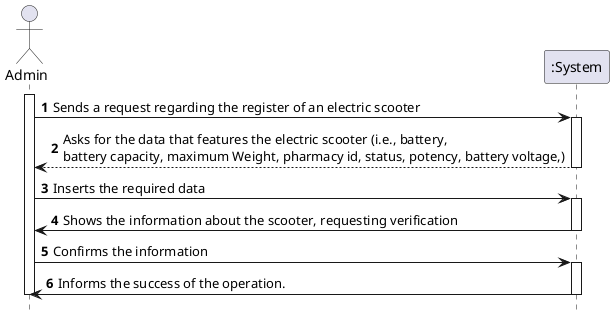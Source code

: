 @startuml
autonumber
hide footbox

actor "Admin" as ADMIN

participant ":System" as SYST

activate ADMIN

ADMIN -> SYST : Sends a request regarding the register of an electric scooter
activate SYST
SYST --> ADMIN : Asks for the data that features the electric scooter (i.e., battery, \nbattery capacity, maximum Weight, pharmacy id, status, potency, battery voltage,)
deactivate SYST

ADMIN -> SYST : Inserts the required data
activate SYST
SYST -> ADMIN : Shows the information about the scooter, requesting verification
deactivate SYST

ADMIN -> SYST : Confirms the information
activate SYST
SYST -> ADMIN : Informs the success of the operation.
deactivate SYST

deactivate ADMIN

@enduml
